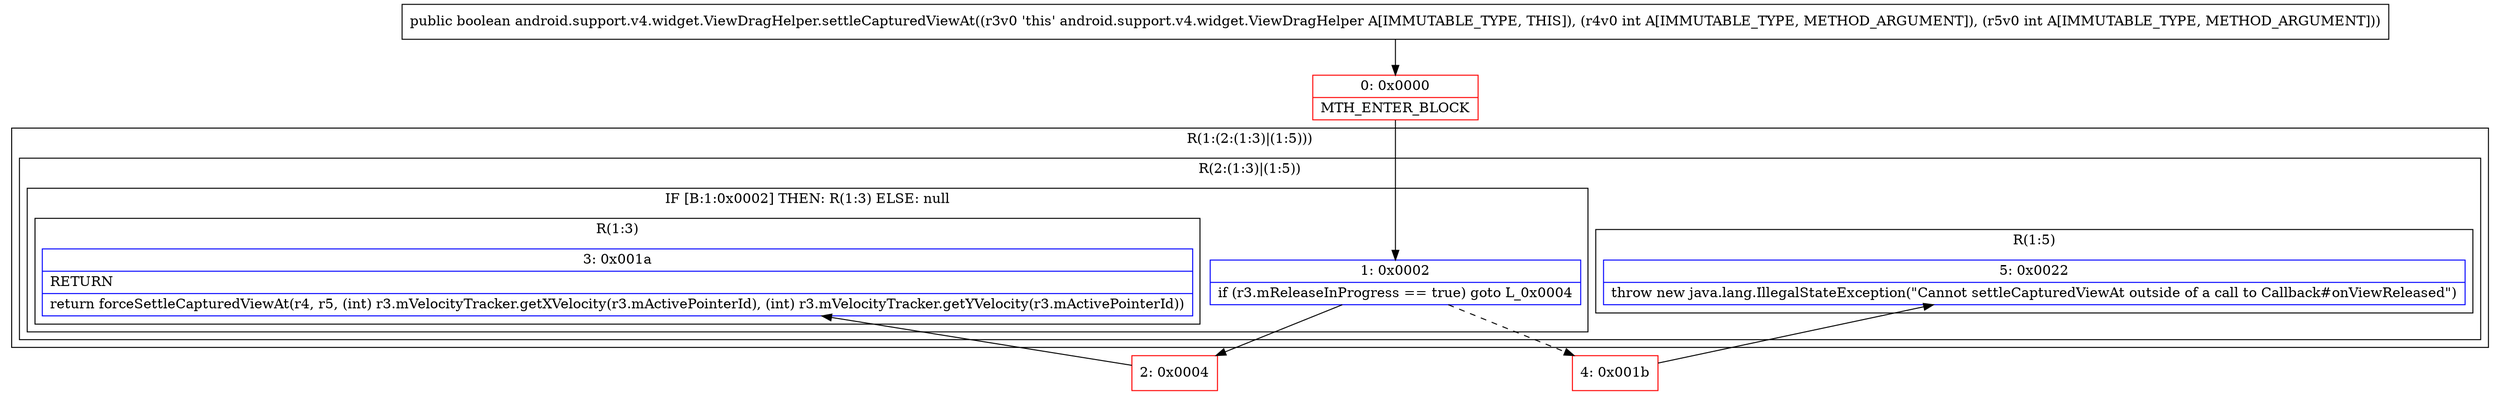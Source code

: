 digraph "CFG forandroid.support.v4.widget.ViewDragHelper.settleCapturedViewAt(II)Z" {
subgraph cluster_Region_1541719722 {
label = "R(1:(2:(1:3)|(1:5)))";
node [shape=record,color=blue];
subgraph cluster_Region_1664307820 {
label = "R(2:(1:3)|(1:5))";
node [shape=record,color=blue];
subgraph cluster_IfRegion_98981742 {
label = "IF [B:1:0x0002] THEN: R(1:3) ELSE: null";
node [shape=record,color=blue];
Node_1 [shape=record,label="{1\:\ 0x0002|if (r3.mReleaseInProgress == true) goto L_0x0004\l}"];
subgraph cluster_Region_79374780 {
label = "R(1:3)";
node [shape=record,color=blue];
Node_3 [shape=record,label="{3\:\ 0x001a|RETURN\l|return forceSettleCapturedViewAt(r4, r5, (int) r3.mVelocityTracker.getXVelocity(r3.mActivePointerId), (int) r3.mVelocityTracker.getYVelocity(r3.mActivePointerId))\l}"];
}
}
subgraph cluster_Region_2031582743 {
label = "R(1:5)";
node [shape=record,color=blue];
Node_5 [shape=record,label="{5\:\ 0x0022|throw new java.lang.IllegalStateException(\"Cannot settleCapturedViewAt outside of a call to Callback#onViewReleased\")\l}"];
}
}
}
Node_0 [shape=record,color=red,label="{0\:\ 0x0000|MTH_ENTER_BLOCK\l}"];
Node_2 [shape=record,color=red,label="{2\:\ 0x0004}"];
Node_4 [shape=record,color=red,label="{4\:\ 0x001b}"];
MethodNode[shape=record,label="{public boolean android.support.v4.widget.ViewDragHelper.settleCapturedViewAt((r3v0 'this' android.support.v4.widget.ViewDragHelper A[IMMUTABLE_TYPE, THIS]), (r4v0 int A[IMMUTABLE_TYPE, METHOD_ARGUMENT]), (r5v0 int A[IMMUTABLE_TYPE, METHOD_ARGUMENT])) }"];
MethodNode -> Node_0;
Node_1 -> Node_2;
Node_1 -> Node_4[style=dashed];
Node_0 -> Node_1;
Node_2 -> Node_3;
Node_4 -> Node_5;
}

